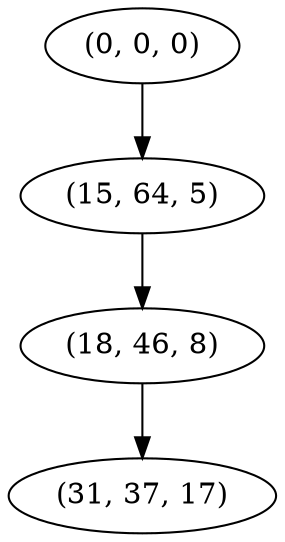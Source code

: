 digraph tree {
    "(0, 0, 0)";
    "(15, 64, 5)";
    "(18, 46, 8)";
    "(31, 37, 17)";
    "(0, 0, 0)" -> "(15, 64, 5)";
    "(15, 64, 5)" -> "(18, 46, 8)";
    "(18, 46, 8)" -> "(31, 37, 17)";
}
